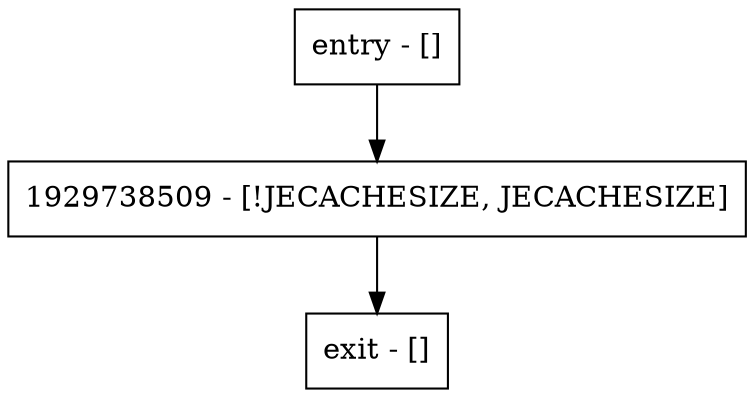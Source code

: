 digraph addToLsnINMap {
node [shape=record];
entry [label="entry - []"];
exit [label="exit - []"];
1929738509 [label="1929738509 - [!JECACHESIZE, JECACHESIZE]"];
entry;
exit;
entry -> 1929738509;
1929738509 -> exit;
}
